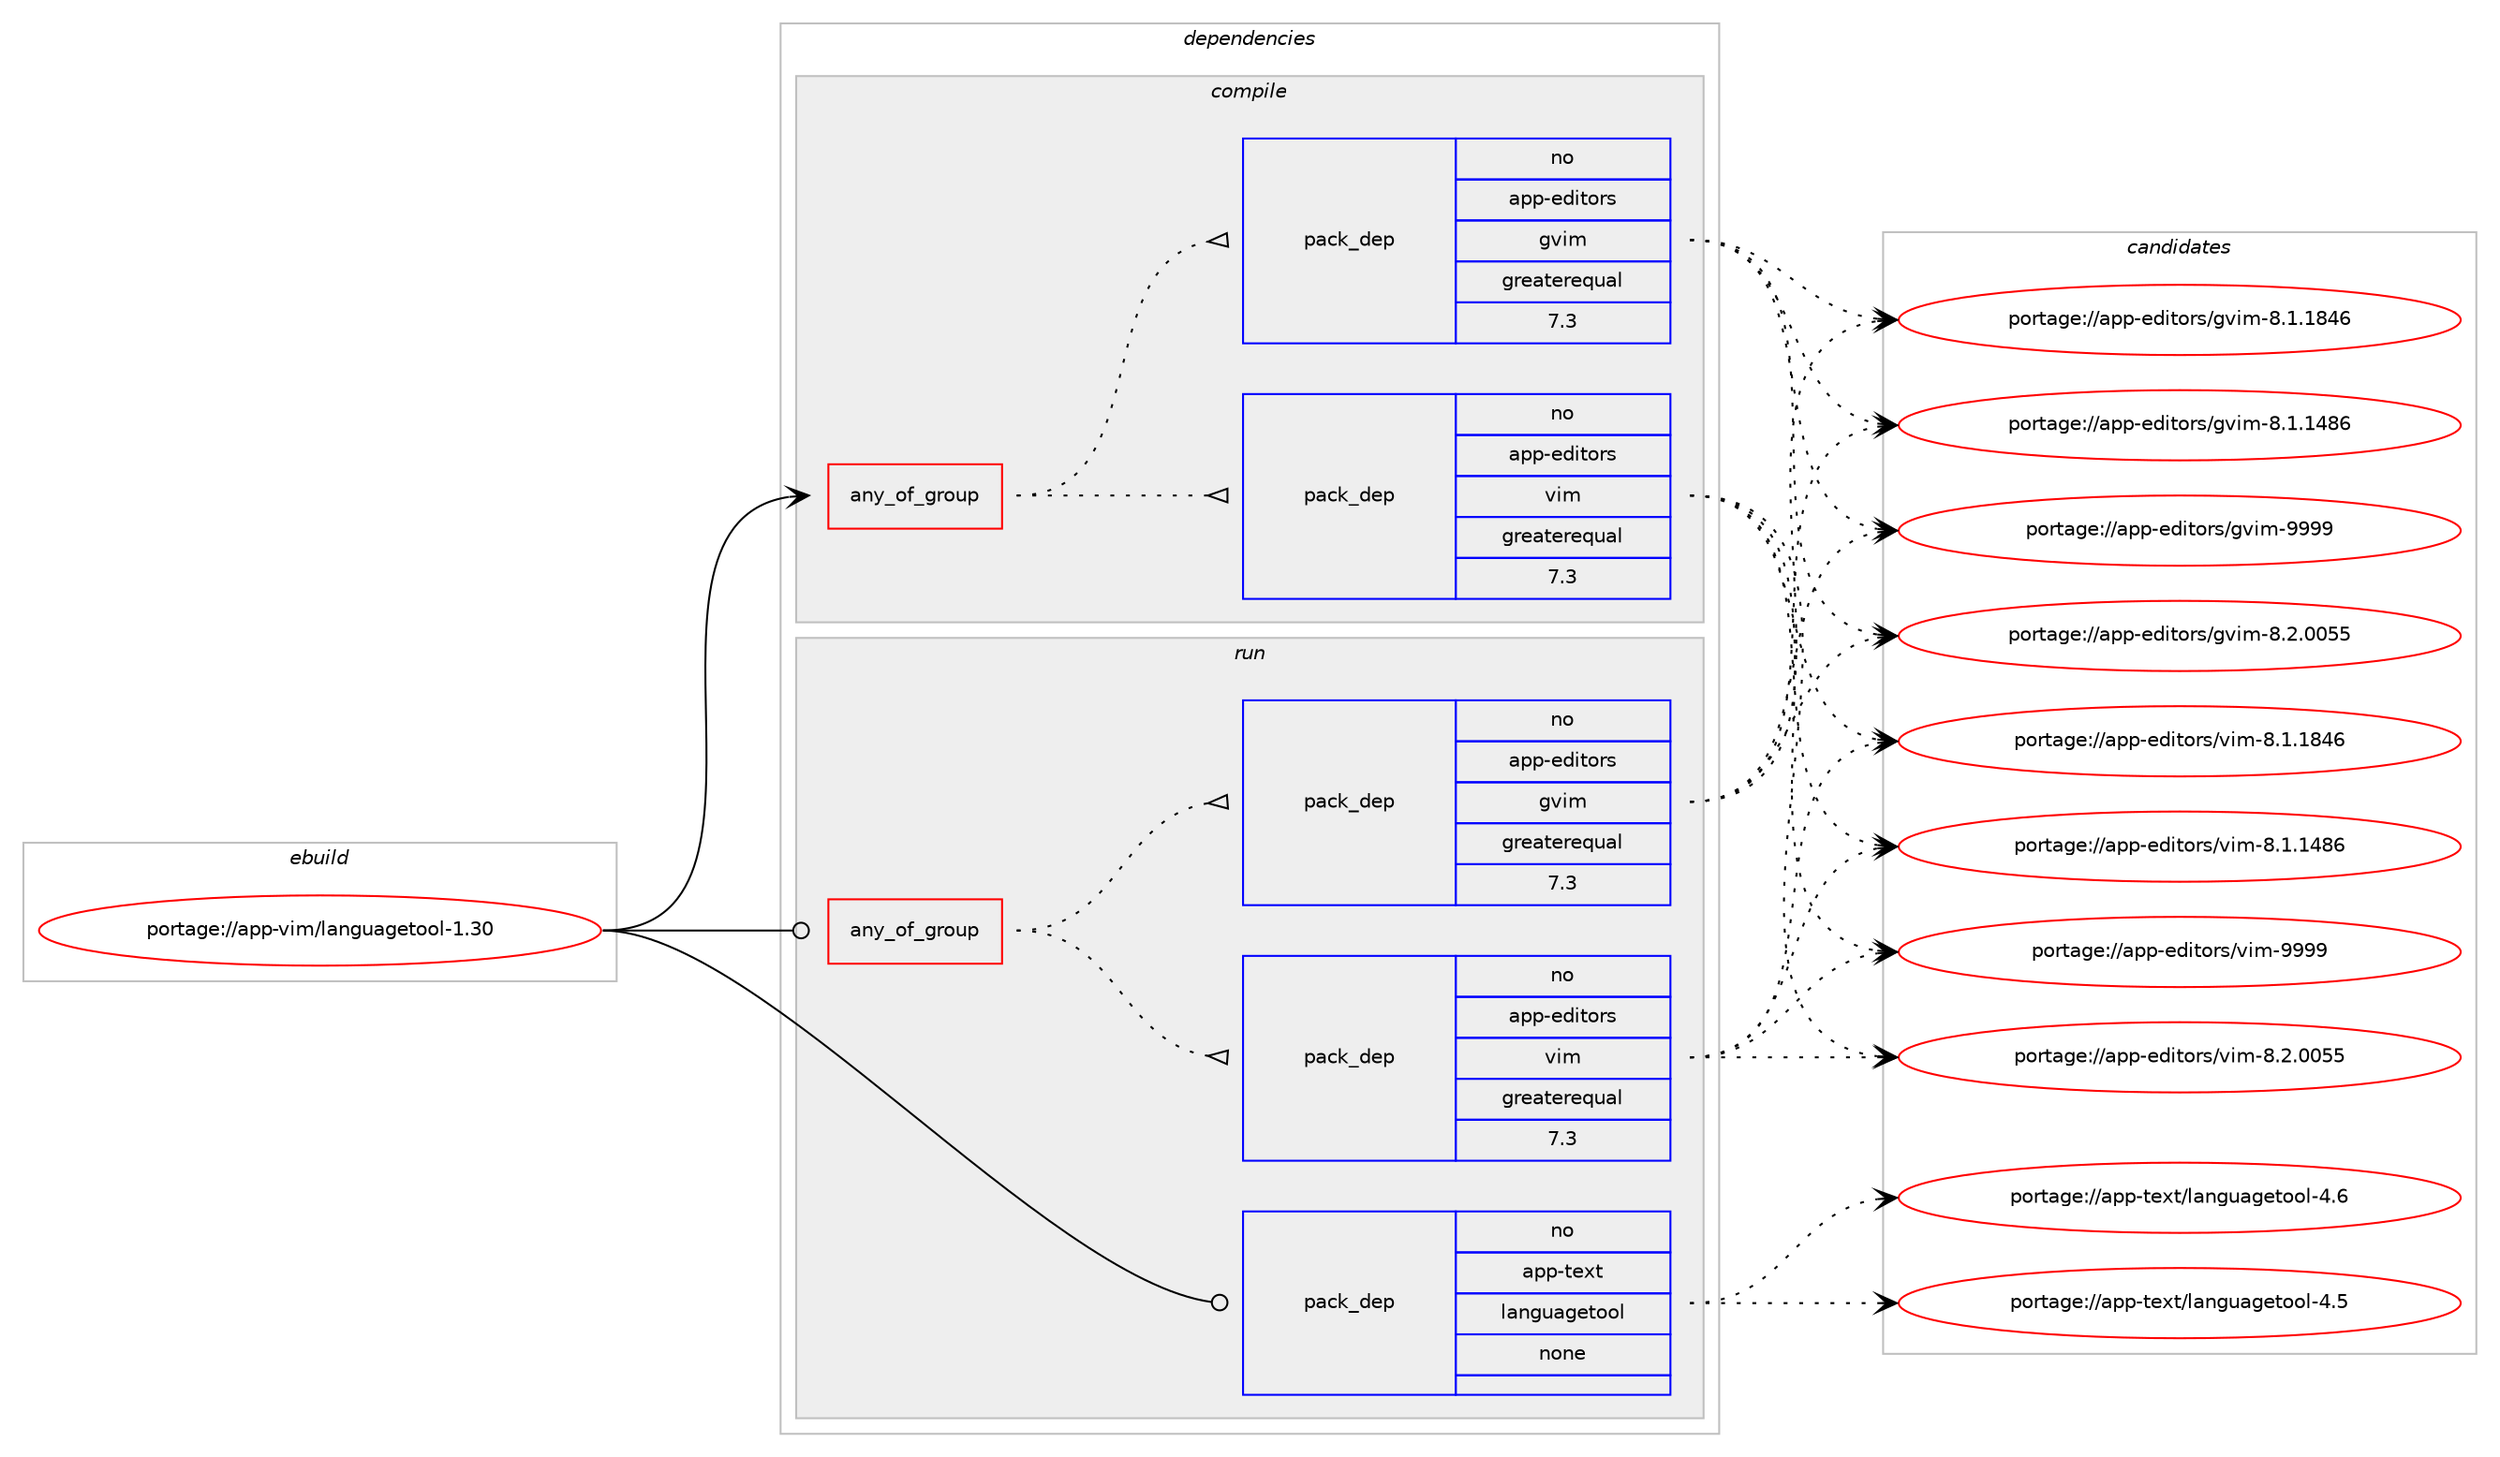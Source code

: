 digraph prolog {

# *************
# Graph options
# *************

newrank=true;
concentrate=true;
compound=true;
graph [rankdir=LR,fontname=Helvetica,fontsize=10,ranksep=1.5];#, ranksep=2.5, nodesep=0.2];
edge  [arrowhead=vee];
node  [fontname=Helvetica,fontsize=10];

# **********
# The ebuild
# **********

subgraph cluster_leftcol {
color=gray;
rank=same;
label=<<i>ebuild</i>>;
id [label="portage://app-vim/languagetool-1.30", color=red, width=4, href="../app-vim/languagetool-1.30.svg"];
}

# ****************
# The dependencies
# ****************

subgraph cluster_midcol {
color=gray;
label=<<i>dependencies</i>>;
subgraph cluster_compile {
fillcolor="#eeeeee";
style=filled;
label=<<i>compile</i>>;
subgraph any7387 {
dependency589786 [label=<<TABLE BORDER="0" CELLBORDER="1" CELLSPACING="0" CELLPADDING="4"><TR><TD CELLPADDING="10">any_of_group</TD></TR></TABLE>>, shape=none, color=red];subgraph pack442968 {
dependency589787 [label=<<TABLE BORDER="0" CELLBORDER="1" CELLSPACING="0" CELLPADDING="4" WIDTH="220"><TR><TD ROWSPAN="6" CELLPADDING="30">pack_dep</TD></TR><TR><TD WIDTH="110">no</TD></TR><TR><TD>app-editors</TD></TR><TR><TD>vim</TD></TR><TR><TD>greaterequal</TD></TR><TR><TD>7.3</TD></TR></TABLE>>, shape=none, color=blue];
}
dependency589786:e -> dependency589787:w [weight=20,style="dotted",arrowhead="oinv"];
subgraph pack442969 {
dependency589788 [label=<<TABLE BORDER="0" CELLBORDER="1" CELLSPACING="0" CELLPADDING="4" WIDTH="220"><TR><TD ROWSPAN="6" CELLPADDING="30">pack_dep</TD></TR><TR><TD WIDTH="110">no</TD></TR><TR><TD>app-editors</TD></TR><TR><TD>gvim</TD></TR><TR><TD>greaterequal</TD></TR><TR><TD>7.3</TD></TR></TABLE>>, shape=none, color=blue];
}
dependency589786:e -> dependency589788:w [weight=20,style="dotted",arrowhead="oinv"];
}
id:e -> dependency589786:w [weight=20,style="solid",arrowhead="vee"];
}
subgraph cluster_compileandrun {
fillcolor="#eeeeee";
style=filled;
label=<<i>compile and run</i>>;
}
subgraph cluster_run {
fillcolor="#eeeeee";
style=filled;
label=<<i>run</i>>;
subgraph any7388 {
dependency589789 [label=<<TABLE BORDER="0" CELLBORDER="1" CELLSPACING="0" CELLPADDING="4"><TR><TD CELLPADDING="10">any_of_group</TD></TR></TABLE>>, shape=none, color=red];subgraph pack442970 {
dependency589790 [label=<<TABLE BORDER="0" CELLBORDER="1" CELLSPACING="0" CELLPADDING="4" WIDTH="220"><TR><TD ROWSPAN="6" CELLPADDING="30">pack_dep</TD></TR><TR><TD WIDTH="110">no</TD></TR><TR><TD>app-editors</TD></TR><TR><TD>vim</TD></TR><TR><TD>greaterequal</TD></TR><TR><TD>7.3</TD></TR></TABLE>>, shape=none, color=blue];
}
dependency589789:e -> dependency589790:w [weight=20,style="dotted",arrowhead="oinv"];
subgraph pack442971 {
dependency589791 [label=<<TABLE BORDER="0" CELLBORDER="1" CELLSPACING="0" CELLPADDING="4" WIDTH="220"><TR><TD ROWSPAN="6" CELLPADDING="30">pack_dep</TD></TR><TR><TD WIDTH="110">no</TD></TR><TR><TD>app-editors</TD></TR><TR><TD>gvim</TD></TR><TR><TD>greaterequal</TD></TR><TR><TD>7.3</TD></TR></TABLE>>, shape=none, color=blue];
}
dependency589789:e -> dependency589791:w [weight=20,style="dotted",arrowhead="oinv"];
}
id:e -> dependency589789:w [weight=20,style="solid",arrowhead="odot"];
subgraph pack442972 {
dependency589792 [label=<<TABLE BORDER="0" CELLBORDER="1" CELLSPACING="0" CELLPADDING="4" WIDTH="220"><TR><TD ROWSPAN="6" CELLPADDING="30">pack_dep</TD></TR><TR><TD WIDTH="110">no</TD></TR><TR><TD>app-text</TD></TR><TR><TD>languagetool</TD></TR><TR><TD>none</TD></TR><TR><TD></TD></TR></TABLE>>, shape=none, color=blue];
}
id:e -> dependency589792:w [weight=20,style="solid",arrowhead="odot"];
}
}

# **************
# The candidates
# **************

subgraph cluster_choices {
rank=same;
color=gray;
label=<<i>candidates</i>>;

subgraph choice442968 {
color=black;
nodesep=1;
choice9711211245101100105116111114115471181051094557575757 [label="portage://app-editors/vim-9999", color=red, width=4,href="../app-editors/vim-9999.svg"];
choice971121124510110010511611111411547118105109455646504648485353 [label="portage://app-editors/vim-8.2.0055", color=red, width=4,href="../app-editors/vim-8.2.0055.svg"];
choice971121124510110010511611111411547118105109455646494649565254 [label="portage://app-editors/vim-8.1.1846", color=red, width=4,href="../app-editors/vim-8.1.1846.svg"];
choice971121124510110010511611111411547118105109455646494649525654 [label="portage://app-editors/vim-8.1.1486", color=red, width=4,href="../app-editors/vim-8.1.1486.svg"];
dependency589787:e -> choice9711211245101100105116111114115471181051094557575757:w [style=dotted,weight="100"];
dependency589787:e -> choice971121124510110010511611111411547118105109455646504648485353:w [style=dotted,weight="100"];
dependency589787:e -> choice971121124510110010511611111411547118105109455646494649565254:w [style=dotted,weight="100"];
dependency589787:e -> choice971121124510110010511611111411547118105109455646494649525654:w [style=dotted,weight="100"];
}
subgraph choice442969 {
color=black;
nodesep=1;
choice9711211245101100105116111114115471031181051094557575757 [label="portage://app-editors/gvim-9999", color=red, width=4,href="../app-editors/gvim-9999.svg"];
choice971121124510110010511611111411547103118105109455646504648485353 [label="portage://app-editors/gvim-8.2.0055", color=red, width=4,href="../app-editors/gvim-8.2.0055.svg"];
choice971121124510110010511611111411547103118105109455646494649565254 [label="portage://app-editors/gvim-8.1.1846", color=red, width=4,href="../app-editors/gvim-8.1.1846.svg"];
choice971121124510110010511611111411547103118105109455646494649525654 [label="portage://app-editors/gvim-8.1.1486", color=red, width=4,href="../app-editors/gvim-8.1.1486.svg"];
dependency589788:e -> choice9711211245101100105116111114115471031181051094557575757:w [style=dotted,weight="100"];
dependency589788:e -> choice971121124510110010511611111411547103118105109455646504648485353:w [style=dotted,weight="100"];
dependency589788:e -> choice971121124510110010511611111411547103118105109455646494649565254:w [style=dotted,weight="100"];
dependency589788:e -> choice971121124510110010511611111411547103118105109455646494649525654:w [style=dotted,weight="100"];
}
subgraph choice442970 {
color=black;
nodesep=1;
choice9711211245101100105116111114115471181051094557575757 [label="portage://app-editors/vim-9999", color=red, width=4,href="../app-editors/vim-9999.svg"];
choice971121124510110010511611111411547118105109455646504648485353 [label="portage://app-editors/vim-8.2.0055", color=red, width=4,href="../app-editors/vim-8.2.0055.svg"];
choice971121124510110010511611111411547118105109455646494649565254 [label="portage://app-editors/vim-8.1.1846", color=red, width=4,href="../app-editors/vim-8.1.1846.svg"];
choice971121124510110010511611111411547118105109455646494649525654 [label="portage://app-editors/vim-8.1.1486", color=red, width=4,href="../app-editors/vim-8.1.1486.svg"];
dependency589790:e -> choice9711211245101100105116111114115471181051094557575757:w [style=dotted,weight="100"];
dependency589790:e -> choice971121124510110010511611111411547118105109455646504648485353:w [style=dotted,weight="100"];
dependency589790:e -> choice971121124510110010511611111411547118105109455646494649565254:w [style=dotted,weight="100"];
dependency589790:e -> choice971121124510110010511611111411547118105109455646494649525654:w [style=dotted,weight="100"];
}
subgraph choice442971 {
color=black;
nodesep=1;
choice9711211245101100105116111114115471031181051094557575757 [label="portage://app-editors/gvim-9999", color=red, width=4,href="../app-editors/gvim-9999.svg"];
choice971121124510110010511611111411547103118105109455646504648485353 [label="portage://app-editors/gvim-8.2.0055", color=red, width=4,href="../app-editors/gvim-8.2.0055.svg"];
choice971121124510110010511611111411547103118105109455646494649565254 [label="portage://app-editors/gvim-8.1.1846", color=red, width=4,href="../app-editors/gvim-8.1.1846.svg"];
choice971121124510110010511611111411547103118105109455646494649525654 [label="portage://app-editors/gvim-8.1.1486", color=red, width=4,href="../app-editors/gvim-8.1.1486.svg"];
dependency589791:e -> choice9711211245101100105116111114115471031181051094557575757:w [style=dotted,weight="100"];
dependency589791:e -> choice971121124510110010511611111411547103118105109455646504648485353:w [style=dotted,weight="100"];
dependency589791:e -> choice971121124510110010511611111411547103118105109455646494649565254:w [style=dotted,weight="100"];
dependency589791:e -> choice971121124510110010511611111411547103118105109455646494649525654:w [style=dotted,weight="100"];
}
subgraph choice442972 {
color=black;
nodesep=1;
choice971121124511610112011647108971101031179710310111611111110845524654 [label="portage://app-text/languagetool-4.6", color=red, width=4,href="../app-text/languagetool-4.6.svg"];
choice971121124511610112011647108971101031179710310111611111110845524653 [label="portage://app-text/languagetool-4.5", color=red, width=4,href="../app-text/languagetool-4.5.svg"];
dependency589792:e -> choice971121124511610112011647108971101031179710310111611111110845524654:w [style=dotted,weight="100"];
dependency589792:e -> choice971121124511610112011647108971101031179710310111611111110845524653:w [style=dotted,weight="100"];
}
}

}
